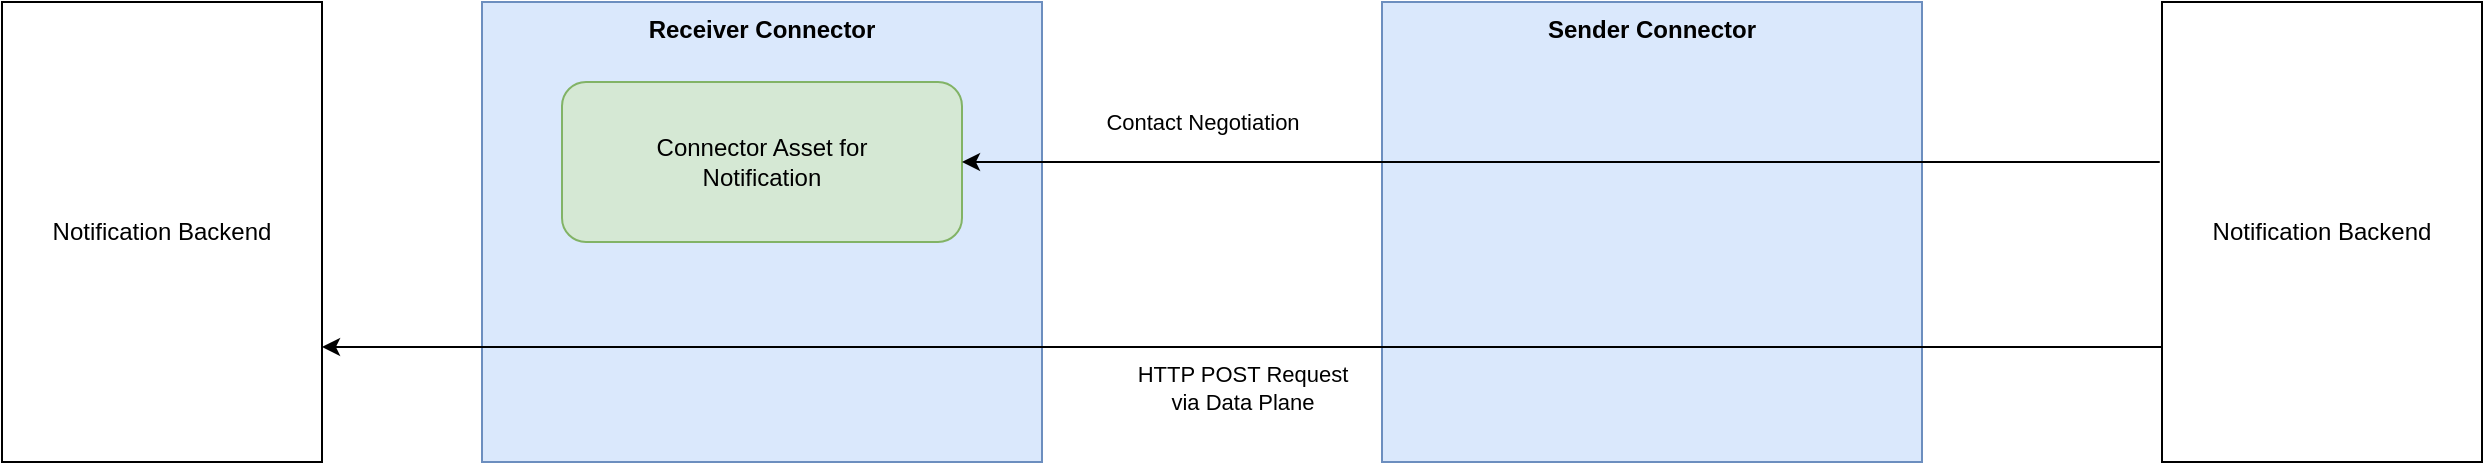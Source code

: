 <mxfile version="21.2.8" type="device" pages="3">
  <diagram name="Architecture" id="EJnnetHIj2De9M5H0mYB">
    <mxGraphModel dx="2565" dy="1313" grid="1" gridSize="10" guides="1" tooltips="1" connect="1" arrows="1" fold="1" page="1" pageScale="1" pageWidth="827" pageHeight="1169" math="0" shadow="0">
      <root>
        <mxCell id="0" />
        <mxCell id="1" parent="0" />
        <mxCell id="zn7CzP3eEKNQkzzQE0Fx-39" value="Receiver Connector" style="rounded=0;whiteSpace=wrap;html=1;verticalAlign=top;fillColor=#dae8fc;strokeColor=#6c8ebf;fontStyle=1" parent="1" vertex="1">
          <mxGeometry x="40" y="240" width="280" height="230" as="geometry" />
        </mxCell>
        <mxCell id="zn7CzP3eEKNQkzzQE0Fx-40" value="Sender Connector" style="rounded=0;whiteSpace=wrap;html=1;verticalAlign=top;fillColor=#dae8fc;strokeColor=#6c8ebf;fontStyle=1" parent="1" vertex="1">
          <mxGeometry x="490" y="240" width="270" height="230" as="geometry" />
        </mxCell>
        <mxCell id="zn7CzP3eEKNQkzzQE0Fx-41" value="Connector Asset for&lt;br&gt;Notification" style="rounded=1;whiteSpace=wrap;html=1;fillColor=#d5e8d4;strokeColor=#82b366;" parent="1" vertex="1">
          <mxGeometry x="80" y="280" width="200" height="80" as="geometry" />
        </mxCell>
        <mxCell id="zn7CzP3eEKNQkzzQE0Fx-43" value="Contact Negotiation" style="endArrow=classic;html=1;rounded=0;entryX=1;entryY=0.5;entryDx=0;entryDy=0;exitX=-0.007;exitY=0.348;exitDx=0;exitDy=0;exitPerimeter=0;" parent="1" source="zn7CzP3eEKNQkzzQE0Fx-47" target="zn7CzP3eEKNQkzzQE0Fx-41" edge="1">
          <mxGeometry x="0.599" y="-20" width="50" height="50" relative="1" as="geometry">
            <mxPoint x="830" y="342" as="sourcePoint" />
            <mxPoint x="280" y="342" as="targetPoint" />
            <mxPoint as="offset" />
          </mxGeometry>
        </mxCell>
        <mxCell id="zn7CzP3eEKNQkzzQE0Fx-44" value="HTTP POST Request &lt;br&gt;via Data Plane" style="endArrow=classic;html=1;rounded=0;exitX=0;exitY=0.75;exitDx=0;exitDy=0;entryX=1;entryY=0.75;entryDx=0;entryDy=0;" parent="1" source="zn7CzP3eEKNQkzzQE0Fx-47" target="zn7CzP3eEKNQkzzQE0Fx-48" edge="1">
          <mxGeometry y="20" width="50" height="50" relative="1" as="geometry">
            <mxPoint x="830" y="387" as="sourcePoint" />
            <mxPoint x="-40" y="400" as="targetPoint" />
            <mxPoint as="offset" />
          </mxGeometry>
        </mxCell>
        <mxCell id="zn7CzP3eEKNQkzzQE0Fx-47" value="Notification Backend" style="rounded=0;whiteSpace=wrap;html=1;" parent="1" vertex="1">
          <mxGeometry x="880" y="240" width="160" height="230" as="geometry" />
        </mxCell>
        <mxCell id="zn7CzP3eEKNQkzzQE0Fx-48" value="Notification Backend" style="rounded=0;whiteSpace=wrap;html=1;" parent="1" vertex="1">
          <mxGeometry x="-200" y="240" width="160" height="230" as="geometry" />
        </mxCell>
      </root>
    </mxGraphModel>
  </diagram>
  <diagram id="SSljrAvgmEFGaHvT8dBo" name="Versioning">
    <mxGraphModel dx="2565" dy="1313" grid="1" gridSize="10" guides="1" tooltips="1" connect="1" arrows="1" fold="1" page="1" pageScale="1" pageWidth="827" pageHeight="1169" math="0" shadow="0">
      <root>
        <mxCell id="0" />
        <mxCell id="1" parent="0" />
        <mxCell id="vxgrORq9FWs5Ep4ULId6-1" value="Receiver Connector" style="rounded=0;whiteSpace=wrap;html=1;verticalAlign=top;fillColor=#dae8fc;strokeColor=#6c8ebf;fontStyle=1" parent="1" vertex="1">
          <mxGeometry x="40" y="240" width="280" height="320" as="geometry" />
        </mxCell>
        <mxCell id="vxgrORq9FWs5Ep4ULId6-27" style="edgeStyle=orthogonalEdgeStyle;rounded=0;orthogonalLoop=1;jettySize=auto;html=1;" parent="1" source="vxgrORq9FWs5Ep4ULId6-3" target="vxgrORq9FWs5Ep4ULId6-21" edge="1">
          <mxGeometry relative="1" as="geometry" />
        </mxCell>
        <mxCell id="vxgrORq9FWs5Ep4ULId6-3" value="Connector Asset for&lt;br&gt;Notification&lt;br&gt;&lt;br&gt;&quot;cx-common:version&quot;: &quot;3.0&quot;" style="rounded=1;whiteSpace=wrap;html=1;fillColor=#d5e8d4;strokeColor=#82b366;" parent="1" vertex="1">
          <mxGeometry x="80" y="280" width="200" height="80" as="geometry" />
        </mxCell>
        <mxCell id="vxgrORq9FWs5Ep4ULId6-7" value="Notification Backend,&lt;br&gt;e.g., REST API" style="rounded=0;whiteSpace=wrap;html=1;" parent="1" vertex="1">
          <mxGeometry x="-600" y="240" width="160" height="320" as="geometry" />
        </mxCell>
        <mxCell id="vxgrORq9FWs5Ep4ULId6-9" value="/v3" style="html=1;rounded=0;" parent="1" vertex="1">
          <mxGeometry x="-460" y="300" width="40" height="40" as="geometry" />
        </mxCell>
        <mxCell id="vxgrORq9FWs5Ep4ULId6-10" value="" style="endArrow=none;html=1;rounded=0;align=center;verticalAlign=top;endFill=0;labelBackgroundColor=none;endSize=2;" parent="1" source="vxgrORq9FWs5Ep4ULId6-9" target="vxgrORq9FWs5Ep4ULId6-11" edge="1">
          <mxGeometry relative="1" as="geometry" />
        </mxCell>
        <mxCell id="vxgrORq9FWs5Ep4ULId6-11" value="" style="ellipse;html=1;fontSize=11;align=center;fillColor=none;points=[];aspect=fixed;resizable=0;verticalAlign=bottom;labelPosition=center;verticalLabelPosition=top;flipH=1;" parent="1" vertex="1">
          <mxGeometry x="-400" y="316" width="8" height="8" as="geometry" />
        </mxCell>
        <mxCell id="vxgrORq9FWs5Ep4ULId6-14" value="/v4" style="html=1;rounded=0;" parent="1" vertex="1">
          <mxGeometry x="-460" y="460" width="40" height="40" as="geometry" />
        </mxCell>
        <mxCell id="vxgrORq9FWs5Ep4ULId6-15" value="" style="endArrow=none;html=1;rounded=0;align=center;verticalAlign=top;endFill=0;labelBackgroundColor=none;endSize=2;" parent="1" source="vxgrORq9FWs5Ep4ULId6-14" target="vxgrORq9FWs5Ep4ULId6-16" edge="1">
          <mxGeometry relative="1" as="geometry" />
        </mxCell>
        <mxCell id="vxgrORq9FWs5Ep4ULId6-16" value="" style="ellipse;html=1;fontSize=11;align=center;fillColor=none;points=[];aspect=fixed;resizable=0;verticalAlign=bottom;labelPosition=center;verticalLabelPosition=top;flipH=1;" parent="1" vertex="1">
          <mxGeometry x="-400" y="476" width="8" height="8" as="geometry" />
        </mxCell>
        <mxCell id="vxgrORq9FWs5Ep4ULId6-35" style="edgeStyle=orthogonalEdgeStyle;rounded=0;orthogonalLoop=1;jettySize=auto;html=1;" parent="1" source="vxgrORq9FWs5Ep4ULId6-17" target="vxgrORq9FWs5Ep4ULId6-30" edge="1">
          <mxGeometry relative="1" as="geometry" />
        </mxCell>
        <mxCell id="vxgrORq9FWs5Ep4ULId6-17" value="Connector Asset for&lt;br&gt;Notification&lt;br&gt;&lt;br&gt;&quot;cx-common:version&quot;: &quot;4.0&quot;" style="rounded=1;whiteSpace=wrap;html=1;fillColor=#d5e8d4;strokeColor=#82b366;" parent="1" vertex="1">
          <mxGeometry x="80" y="440" width="200" height="80" as="geometry" />
        </mxCell>
        <mxCell id="vxgrORq9FWs5Ep4ULId6-24" style="edgeStyle=orthogonalEdgeStyle;rounded=0;orthogonalLoop=1;jettySize=auto;html=1;" parent="1" source="vxgrORq9FWs5Ep4ULId6-21" target="vxgrORq9FWs5Ep4ULId6-11" edge="1">
          <mxGeometry relative="1" as="geometry" />
        </mxCell>
        <mxCell id="vxgrORq9FWs5Ep4ULId6-21" value="/connect-to-parent" style="text;html=1;strokeColor=none;fillColor=none;align=left;verticalAlign=middle;whiteSpace=wrap;rounded=0;" parent="1" vertex="1">
          <mxGeometry x="-360" y="260" width="130" height="40" as="geometry" />
        </mxCell>
        <mxCell id="vxgrORq9FWs5Ep4ULId6-25" style="edgeStyle=orthogonalEdgeStyle;rounded=0;orthogonalLoop=1;jettySize=auto;html=1;" parent="1" source="vxgrORq9FWs5Ep4ULId6-22" target="vxgrORq9FWs5Ep4ULId6-11" edge="1">
          <mxGeometry relative="1" as="geometry" />
        </mxCell>
        <mxCell id="vxgrORq9FWs5Ep4ULId6-22" value="/connect-to-child" style="text;html=1;strokeColor=none;fillColor=none;align=left;verticalAlign=middle;whiteSpace=wrap;rounded=0;" parent="1" vertex="1">
          <mxGeometry x="-360" y="300" width="130" height="40" as="geometry" />
        </mxCell>
        <mxCell id="vxgrORq9FWs5Ep4ULId6-28" value="" style="ellipse;html=1;fontSize=11;align=center;fillColor=none;points=[];aspect=fixed;resizable=0;verticalAlign=bottom;labelPosition=center;verticalLabelPosition=top;flipH=1;" parent="1" vertex="1">
          <mxGeometry x="-400" y="476" width="8" height="8" as="geometry" />
        </mxCell>
        <mxCell id="vxgrORq9FWs5Ep4ULId6-29" style="edgeStyle=orthogonalEdgeStyle;rounded=0;orthogonalLoop=1;jettySize=auto;html=1;" parent="1" source="vxgrORq9FWs5Ep4ULId6-30" target="vxgrORq9FWs5Ep4ULId6-28" edge="1">
          <mxGeometry relative="1" as="geometry" />
        </mxCell>
        <mxCell id="vxgrORq9FWs5Ep4ULId6-30" value="/connect-to-parent" style="text;html=1;strokeColor=none;fillColor=none;align=left;verticalAlign=middle;whiteSpace=wrap;rounded=0;" parent="1" vertex="1">
          <mxGeometry x="-360" y="420" width="130" height="40" as="geometry" />
        </mxCell>
        <mxCell id="vxgrORq9FWs5Ep4ULId6-31" style="edgeStyle=orthogonalEdgeStyle;rounded=0;orthogonalLoop=1;jettySize=auto;html=1;" parent="1" source="vxgrORq9FWs5Ep4ULId6-32" target="vxgrORq9FWs5Ep4ULId6-28" edge="1">
          <mxGeometry relative="1" as="geometry" />
        </mxCell>
        <mxCell id="vxgrORq9FWs5Ep4ULId6-32" value="/connect-to-child" style="text;html=1;strokeColor=none;fillColor=none;align=left;verticalAlign=middle;whiteSpace=wrap;rounded=0;" parent="1" vertex="1">
          <mxGeometry x="-360" y="460" width="130" height="40" as="geometry" />
        </mxCell>
        <mxCell id="vxgrORq9FWs5Ep4ULId6-33" style="edgeStyle=orthogonalEdgeStyle;rounded=0;orthogonalLoop=1;jettySize=auto;html=1;" parent="1" source="vxgrORq9FWs5Ep4ULId6-34" target="vxgrORq9FWs5Ep4ULId6-28" edge="1">
          <mxGeometry relative="1" as="geometry" />
        </mxCell>
        <mxCell id="vxgrORq9FWs5Ep4ULId6-34" value="/aspect-model-update" style="text;html=1;strokeColor=none;fillColor=none;align=left;verticalAlign=middle;whiteSpace=wrap;rounded=0;" parent="1" vertex="1">
          <mxGeometry x="-360" y="500" width="130" height="40" as="geometry" />
        </mxCell>
      </root>
    </mxGraphModel>
  </diagram>
  <diagram id="zDiir97exfqY4CjPRFAe" name="Process">
    <mxGraphModel dx="2565" dy="1313" grid="1" gridSize="10" guides="1" tooltips="1" connect="1" arrows="1" fold="1" page="1" pageScale="1" pageWidth="827" pageHeight="1169" math="0" shadow="0">
      <root>
        <mxCell id="0" />
        <mxCell id="1" parent="0" />
        <mxCell id="P5ErtoECgkJ0c07M-t3L-1" value="Receiver Connector" style="rounded=0;whiteSpace=wrap;html=1;verticalAlign=top;fillColor=#dae8fc;strokeColor=#6c8ebf;fontStyle=1" vertex="1" parent="1">
          <mxGeometry x="40" y="160" width="280" height="520" as="geometry" />
        </mxCell>
        <mxCell id="P5ErtoECgkJ0c07M-t3L-2" value="Sender Connector" style="rounded=0;whiteSpace=wrap;html=1;verticalAlign=top;fillColor=#dae8fc;strokeColor=#6c8ebf;fontStyle=1" vertex="1" parent="1">
          <mxGeometry x="520" y="160" width="270" height="520" as="geometry" />
        </mxCell>
        <mxCell id="P5ErtoECgkJ0c07M-t3L-3" value="Connector Asset for&lt;br&gt;Notification" style="rounded=1;whiteSpace=wrap;html=1;fillColor=#d5e8d4;strokeColor=#82b366;" vertex="1" parent="1">
          <mxGeometry x="80" y="240" width="200" height="80" as="geometry" />
        </mxCell>
        <mxCell id="P5ErtoECgkJ0c07M-t3L-4" value="Contact Negotiation" style="endArrow=classic;html=1;rounded=0;entryX=1;entryY=0.5;entryDx=0;entryDy=0;exitX=-0.012;exitY=0.229;exitDx=0;exitDy=0;exitPerimeter=0;" edge="1" parent="1" source="P5ErtoECgkJ0c07M-t3L-6" target="P5ErtoECgkJ0c07M-t3L-3">
          <mxGeometry x="0.532" y="-20" width="50" height="50" relative="1" as="geometry">
            <mxPoint x="830" y="342" as="sourcePoint" />
            <mxPoint x="280" y="342" as="targetPoint" />
            <mxPoint as="offset" />
          </mxGeometry>
        </mxCell>
        <mxCell id="P5ErtoECgkJ0c07M-t3L-6" value="Notification Backend" style="rounded=0;whiteSpace=wrap;html=1;" vertex="1" parent="1">
          <mxGeometry x="880" y="160" width="160" height="520" as="geometry" />
        </mxCell>
        <mxCell id="P5ErtoECgkJ0c07M-t3L-7" value="Notification Backend" style="rounded=0;whiteSpace=wrap;html=1;" vertex="1" parent="1">
          <mxGeometry x="-200" y="160" width="160" height="520" as="geometry" />
        </mxCell>
        <mxCell id="P5ErtoECgkJ0c07M-t3L-8" value="HTTP POST Request &lt;br&gt;via Data Plane" style="endArrow=classic;html=1;rounded=0;exitX=0;exitY=0.75;exitDx=0;exitDy=0;entryX=1;entryY=0.75;entryDx=0;entryDy=0;" edge="1" parent="1">
          <mxGeometry y="20" width="50" height="50" relative="1" as="geometry">
            <mxPoint x="880" y="400" as="sourcePoint" />
            <mxPoint x="-40" y="400" as="targetPoint" />
            <mxPoint as="offset" />
          </mxGeometry>
        </mxCell>
        <mxCell id="P5ErtoECgkJ0c07M-t3L-9" value="HTTP POST Request &lt;br&gt;via Data Plane" style="endArrow=classic;html=1;rounded=0;exitX=0;exitY=0.75;exitDx=0;exitDy=0;entryX=1;entryY=0.75;entryDx=0;entryDy=0;" edge="1" parent="1">
          <mxGeometry y="20" width="50" height="50" relative="1" as="geometry">
            <mxPoint x="880" y="640" as="sourcePoint" />
            <mxPoint x="-40" y="640" as="targetPoint" />
            <mxPoint as="offset" />
          </mxGeometry>
        </mxCell>
        <mxCell id="P5ErtoECgkJ0c07M-t3L-10" value="HTTP POST Request &lt;br&gt;via Data Plane" style="endArrow=classic;html=1;rounded=0;exitX=0;exitY=0.75;exitDx=0;exitDy=0;entryX=1;entryY=0.75;entryDx=0;entryDy=0;" edge="1" parent="1">
          <mxGeometry y="20" width="50" height="50" relative="1" as="geometry">
            <mxPoint x="880" y="520" as="sourcePoint" />
            <mxPoint x="-40" y="520" as="targetPoint" />
            <mxPoint as="offset" />
          </mxGeometry>
        </mxCell>
        <mxCell id="P5ErtoECgkJ0c07M-t3L-11" value="Operation A" style="text;html=1;strokeColor=none;fillColor=none;align=center;verticalAlign=middle;whiteSpace=wrap;rounded=0;" vertex="1" parent="1">
          <mxGeometry x="360" y="370" width="120" height="30" as="geometry" />
        </mxCell>
        <mxCell id="P5ErtoECgkJ0c07M-t3L-12" value="Operation B" style="text;html=1;strokeColor=none;fillColor=none;align=center;verticalAlign=middle;whiteSpace=wrap;rounded=0;" vertex="1" parent="1">
          <mxGeometry x="360" y="490" width="120" height="30" as="geometry" />
        </mxCell>
        <mxCell id="P5ErtoECgkJ0c07M-t3L-13" value="Operation C" style="text;html=1;strokeColor=none;fillColor=none;align=center;verticalAlign=middle;whiteSpace=wrap;rounded=0;" vertex="1" parent="1">
          <mxGeometry x="360" y="610" width="120" height="30" as="geometry" />
        </mxCell>
      </root>
    </mxGraphModel>
  </diagram>
</mxfile>
